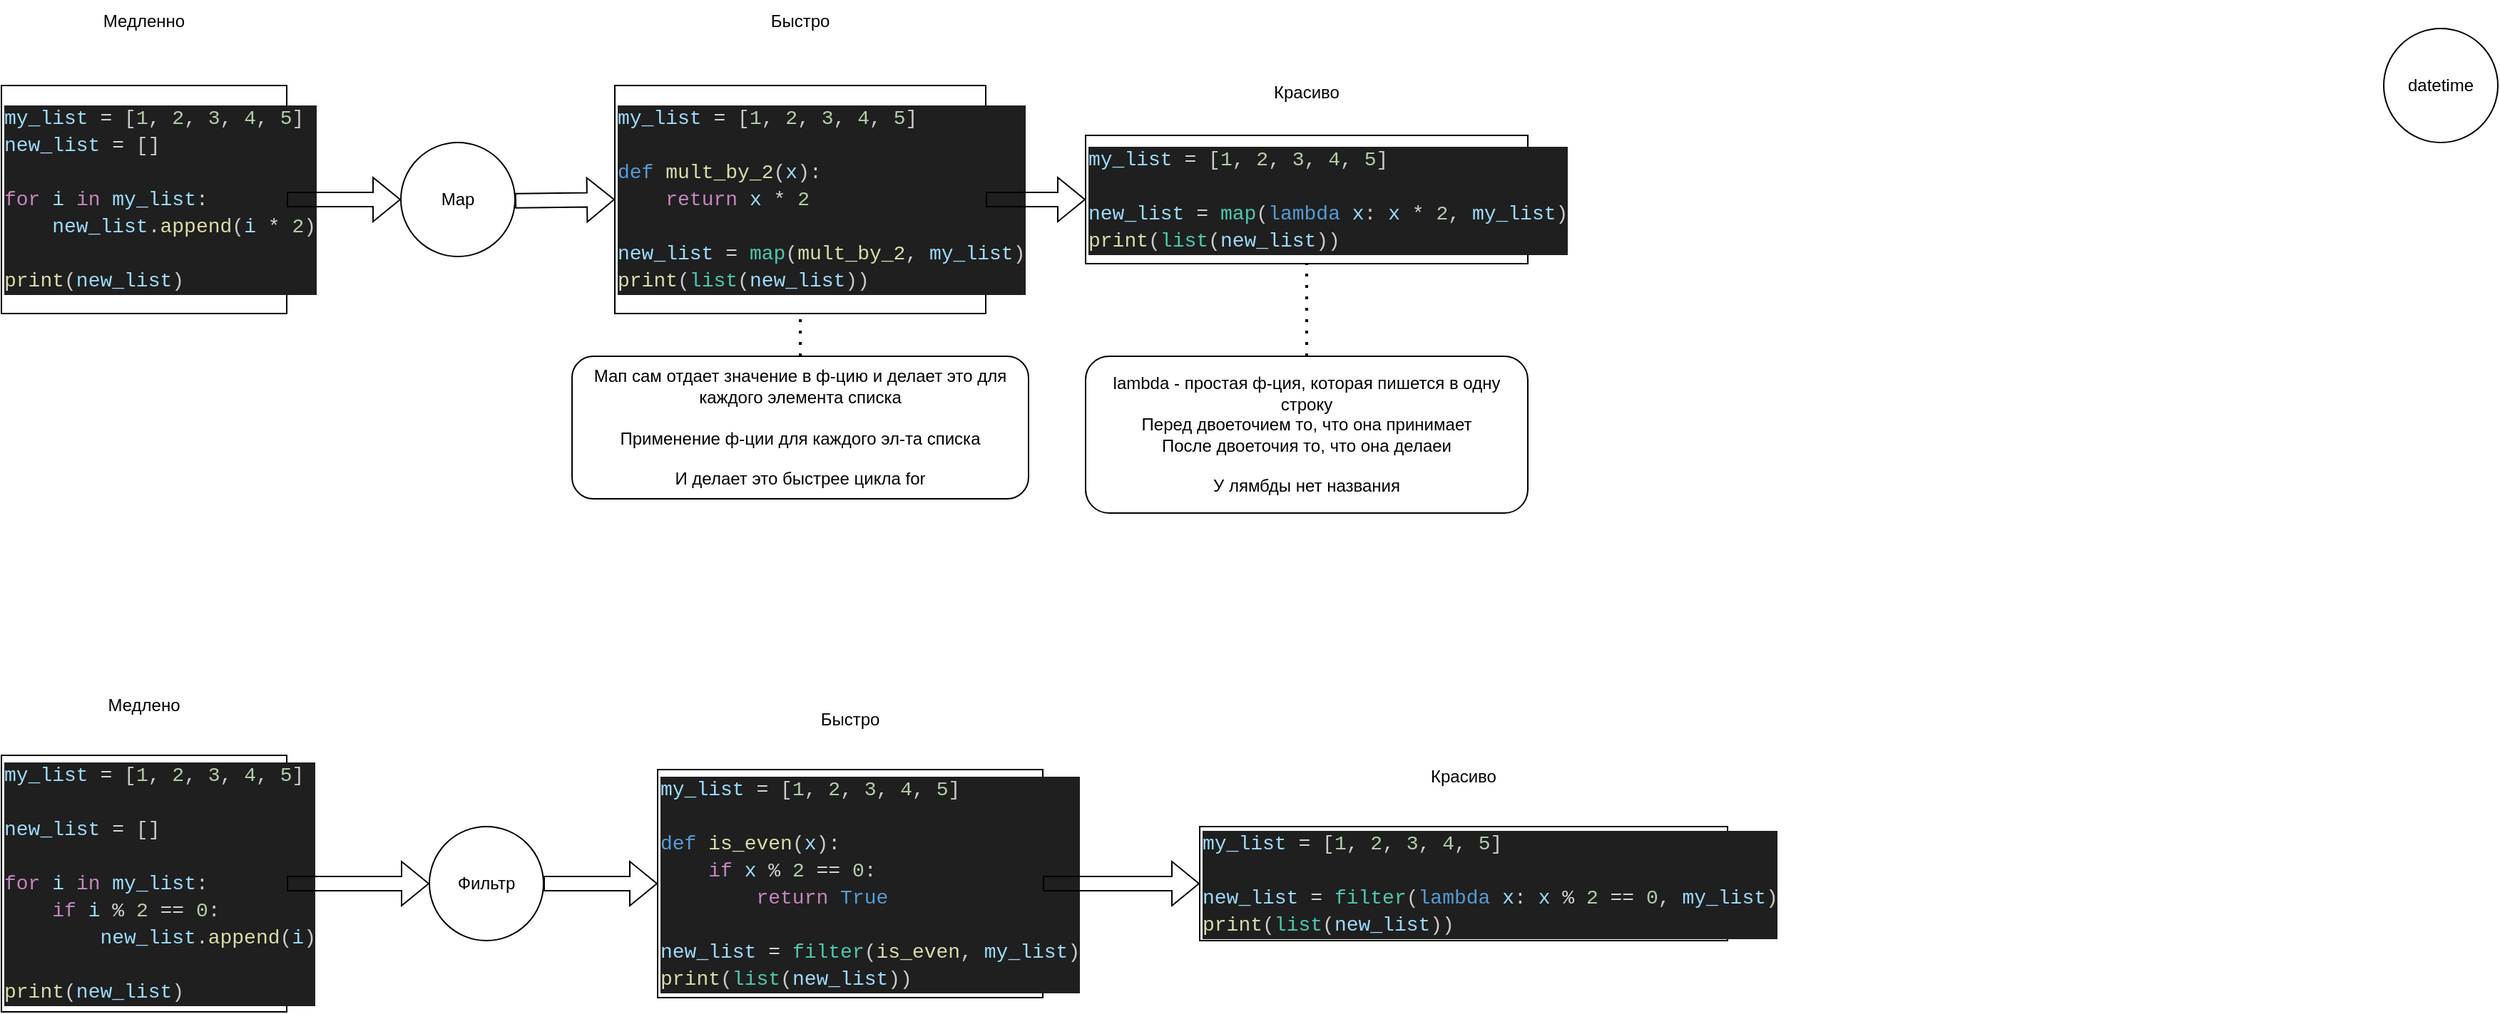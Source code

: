 <mxfile version="26.0.4">
  <diagram name="Страница — 1" id="1wJ-21scg9idzIs07e5_">
    <mxGraphModel dx="660" dy="921" grid="1" gridSize="10" guides="1" tooltips="1" connect="1" arrows="1" fold="1" page="1" pageScale="1" pageWidth="827" pageHeight="1169" math="0" shadow="0">
      <root>
        <mxCell id="0" />
        <mxCell id="1" parent="0" />
        <mxCell id="25CpnA7_afA4pTST0aY2-1" value="Map" style="ellipse;whiteSpace=wrap;html=1;aspect=fixed;" vertex="1" parent="1">
          <mxGeometry x="330" y="120" width="80" height="80" as="geometry" />
        </mxCell>
        <mxCell id="25CpnA7_afA4pTST0aY2-2" value="&lt;div style=&quot;color: rgb(204, 204, 204); background-color: rgb(31, 31, 31); font-family: Consolas, &amp;quot;Courier New&amp;quot;, monospace; font-size: 14px; line-height: 19px; white-space: pre;&quot;&gt;&lt;div&gt;&lt;span style=&quot;color: rgb(156, 220, 254);&quot;&gt;my_list&lt;/span&gt; &lt;span style=&quot;color: rgb(212, 212, 212);&quot;&gt;=&lt;/span&gt; [&lt;span style=&quot;color: rgb(181, 206, 168);&quot;&gt;1&lt;/span&gt;, &lt;span style=&quot;color: rgb(181, 206, 168);&quot;&gt;2&lt;/span&gt;, &lt;span style=&quot;color: rgb(181, 206, 168);&quot;&gt;3&lt;/span&gt;, &lt;span style=&quot;color: rgb(181, 206, 168);&quot;&gt;4&lt;/span&gt;, &lt;span style=&quot;color: rgb(181, 206, 168);&quot;&gt;5&lt;/span&gt;]&lt;/div&gt;&lt;div&gt;&lt;span style=&quot;color: rgb(156, 220, 254);&quot;&gt;new_list&lt;/span&gt; &lt;span style=&quot;color: rgb(212, 212, 212);&quot;&gt;=&lt;/span&gt; []&lt;/div&gt;&lt;br&gt;&lt;div&gt;&lt;span style=&quot;color: rgb(197, 134, 192);&quot;&gt;for&lt;/span&gt; &lt;span style=&quot;color: rgb(156, 220, 254);&quot;&gt;i&lt;/span&gt; &lt;span style=&quot;color: rgb(197, 134, 192);&quot;&gt;in&lt;/span&gt; &lt;span style=&quot;color: rgb(156, 220, 254);&quot;&gt;my_list&lt;/span&gt;:&lt;/div&gt;&lt;div&gt;&amp;nbsp; &amp;nbsp; &lt;span style=&quot;color: rgb(156, 220, 254);&quot;&gt;new_list&lt;/span&gt;.&lt;span style=&quot;color: rgb(220, 220, 170);&quot;&gt;append&lt;/span&gt;(&lt;span style=&quot;color: rgb(156, 220, 254);&quot;&gt;i&lt;/span&gt; &lt;span style=&quot;color: rgb(212, 212, 212);&quot;&gt;*&lt;/span&gt; &lt;span style=&quot;color: rgb(181, 206, 168);&quot;&gt;2&lt;/span&gt;)&lt;/div&gt;&lt;br&gt;&lt;div&gt;&lt;span style=&quot;color: rgb(220, 220, 170);&quot;&gt;print&lt;/span&gt;(&lt;span style=&quot;color: rgb(156, 220, 254);&quot;&gt;new_list&lt;/span&gt;)&lt;/div&gt;&lt;/div&gt;" style="rounded=0;whiteSpace=wrap;html=1;align=left;" vertex="1" parent="1">
          <mxGeometry x="50" y="80" width="200" height="160" as="geometry" />
        </mxCell>
        <mxCell id="25CpnA7_afA4pTST0aY2-3" value="Медленно" style="text;html=1;align=center;verticalAlign=middle;whiteSpace=wrap;rounded=0;" vertex="1" parent="1">
          <mxGeometry x="120" y="20" width="60" height="30" as="geometry" />
        </mxCell>
        <mxCell id="25CpnA7_afA4pTST0aY2-4" value="&lt;div style=&quot;color: rgb(204, 204, 204); background-color: rgb(31, 31, 31); font-family: Consolas, &amp;quot;Courier New&amp;quot;, monospace; font-size: 14px; line-height: 19px; white-space: pre;&quot;&gt;&lt;div&gt;&lt;span style=&quot;color: rgb(156, 220, 254);&quot;&gt;my_list&lt;/span&gt; &lt;span style=&quot;color: rgb(212, 212, 212);&quot;&gt;=&lt;/span&gt; [&lt;span style=&quot;color: rgb(181, 206, 168);&quot;&gt;1&lt;/span&gt;, &lt;span style=&quot;color: rgb(181, 206, 168);&quot;&gt;2&lt;/span&gt;, &lt;span style=&quot;color: rgb(181, 206, 168);&quot;&gt;3&lt;/span&gt;, &lt;span style=&quot;color: rgb(181, 206, 168);&quot;&gt;4&lt;/span&gt;, &lt;span style=&quot;color: rgb(181, 206, 168);&quot;&gt;5&lt;/span&gt;]&lt;/div&gt;&lt;br&gt;&lt;div&gt;&lt;span style=&quot;color: rgb(86, 156, 214);&quot;&gt;def&lt;/span&gt; &lt;span style=&quot;color: rgb(220, 220, 170);&quot;&gt;mult_by_2&lt;/span&gt;(&lt;span style=&quot;color: rgb(156, 220, 254);&quot;&gt;x&lt;/span&gt;): &lt;/div&gt;&lt;div&gt;&lt;span style=&quot;background-color: light-dark(rgb(31, 31, 31), rgb(210, 210, 210)); color: light-dark(rgb(204, 204, 204), rgb(62, 62, 62));&quot;&gt;&amp;nbsp; &amp;nbsp; &lt;/span&gt;&lt;span style=&quot;background-color: light-dark(rgb(31, 31, 31), rgb(210, 210, 210)); color: rgb(197, 134, 192);&quot;&gt;return&lt;/span&gt;&lt;span style=&quot;background-color: light-dark(rgb(31, 31, 31), rgb(210, 210, 210)); color: light-dark(rgb(204, 204, 204), rgb(62, 62, 62));&quot;&gt; &lt;/span&gt;&lt;span style=&quot;background-color: light-dark(rgb(31, 31, 31), rgb(210, 210, 210)); color: rgb(156, 220, 254);&quot;&gt;x&lt;/span&gt;&lt;span style=&quot;background-color: light-dark(rgb(31, 31, 31), rgb(210, 210, 210)); color: light-dark(rgb(204, 204, 204), rgb(62, 62, 62));&quot;&gt; &lt;/span&gt;&lt;span style=&quot;background-color: light-dark(rgb(31, 31, 31), rgb(210, 210, 210)); color: rgb(212, 212, 212);&quot;&gt;*&lt;/span&gt;&lt;span style=&quot;background-color: light-dark(rgb(31, 31, 31), rgb(210, 210, 210)); color: light-dark(rgb(204, 204, 204), rgb(62, 62, 62));&quot;&gt; &lt;/span&gt;&lt;span style=&quot;background-color: light-dark(rgb(31, 31, 31), rgb(210, 210, 210)); color: rgb(181, 206, 168);&quot;&gt;2&lt;/span&gt;&lt;/div&gt;&lt;br&gt;&lt;div&gt;&lt;span style=&quot;color: rgb(156, 220, 254);&quot;&gt;new_list&lt;/span&gt; &lt;span style=&quot;color: rgb(212, 212, 212);&quot;&gt;=&lt;/span&gt; &lt;span style=&quot;color: rgb(78, 201, 176);&quot;&gt;map&lt;/span&gt;(&lt;span style=&quot;color: rgb(220, 220, 170);&quot;&gt;mult_by_2&lt;/span&gt;, &lt;span style=&quot;color: rgb(156, 220, 254);&quot;&gt;my_list&lt;/span&gt;)&lt;/div&gt;&lt;div&gt;&lt;span style=&quot;color: rgb(220, 220, 170);&quot;&gt;print&lt;/span&gt;(&lt;span style=&quot;color: rgb(78, 201, 176);&quot;&gt;list&lt;/span&gt;(&lt;span style=&quot;color: rgb(156, 220, 254);&quot;&gt;new_list&lt;/span&gt;))&lt;/div&gt;&lt;/div&gt;" style="rounded=0;whiteSpace=wrap;html=1;align=left;" vertex="1" parent="1">
          <mxGeometry x="480" y="80" width="260" height="160" as="geometry" />
        </mxCell>
        <mxCell id="25CpnA7_afA4pTST0aY2-5" value="Быстро" style="text;html=1;align=center;verticalAlign=middle;whiteSpace=wrap;rounded=0;" vertex="1" parent="1">
          <mxGeometry x="580" y="20" width="60" height="30" as="geometry" />
        </mxCell>
        <mxCell id="25CpnA7_afA4pTST0aY2-6" value="" style="shape=flexArrow;endArrow=classic;html=1;rounded=0;" edge="1" parent="1" source="25CpnA7_afA4pTST0aY2-2" target="25CpnA7_afA4pTST0aY2-1">
          <mxGeometry width="50" height="50" relative="1" as="geometry">
            <mxPoint x="340" y="190" as="sourcePoint" />
            <mxPoint x="390" y="140" as="targetPoint" />
          </mxGeometry>
        </mxCell>
        <mxCell id="25CpnA7_afA4pTST0aY2-7" value="" style="shape=flexArrow;endArrow=classic;html=1;rounded=0;" edge="1" parent="1" source="25CpnA7_afA4pTST0aY2-1" target="25CpnA7_afA4pTST0aY2-4">
          <mxGeometry width="50" height="50" relative="1" as="geometry">
            <mxPoint x="340" y="190" as="sourcePoint" />
            <mxPoint x="390" y="140" as="targetPoint" />
          </mxGeometry>
        </mxCell>
        <mxCell id="25CpnA7_afA4pTST0aY2-8" value="Мап сам отдает значение в ф-цию и делает это для каждого элемента списка&lt;div&gt;&lt;br&gt;&lt;/div&gt;&lt;div&gt;Применение ф-ции для каждого эл-та списка&lt;br&gt;&lt;div&gt;&lt;br&gt;&lt;/div&gt;&lt;div&gt;И делает это быстрее цикла for&lt;/div&gt;&lt;/div&gt;" style="rounded=1;whiteSpace=wrap;html=1;" vertex="1" parent="1">
          <mxGeometry x="450" y="270" width="320" height="100" as="geometry" />
        </mxCell>
        <mxCell id="25CpnA7_afA4pTST0aY2-9" value="" style="endArrow=none;dashed=1;html=1;dashPattern=1 3;strokeWidth=2;rounded=0;" edge="1" parent="1" source="25CpnA7_afA4pTST0aY2-8" target="25CpnA7_afA4pTST0aY2-4">
          <mxGeometry width="50" height="50" relative="1" as="geometry">
            <mxPoint x="540" y="260" as="sourcePoint" />
            <mxPoint x="590" y="210" as="targetPoint" />
          </mxGeometry>
        </mxCell>
        <mxCell id="25CpnA7_afA4pTST0aY2-10" value="" style="shape=flexArrow;endArrow=classic;html=1;rounded=0;" edge="1" parent="1" source="25CpnA7_afA4pTST0aY2-4" target="25CpnA7_afA4pTST0aY2-11">
          <mxGeometry width="50" height="50" relative="1" as="geometry">
            <mxPoint x="740" y="159.5" as="sourcePoint" />
            <mxPoint x="810" y="159.5" as="targetPoint" />
          </mxGeometry>
        </mxCell>
        <mxCell id="25CpnA7_afA4pTST0aY2-11" value="&lt;div style=&quot;color: rgb(204, 204, 204); background-color: rgb(31, 31, 31); font-family: Consolas, &amp;quot;Courier New&amp;quot;, monospace; font-size: 14px; line-height: 19px; white-space: pre;&quot;&gt;&lt;div&gt;&lt;span style=&quot;background-color: light-dark(rgb(31, 31, 31), rgb(210, 210, 210)); color: rgb(156, 220, 254);&quot;&gt;my_list&lt;/span&gt;&lt;span style=&quot;background-color: light-dark(rgb(31, 31, 31), rgb(210, 210, 210)); color: light-dark(rgb(204, 204, 204), rgb(62, 62, 62));&quot;&gt; &lt;/span&gt;&lt;span style=&quot;background-color: light-dark(rgb(31, 31, 31), rgb(210, 210, 210)); color: rgb(212, 212, 212);&quot;&gt;=&lt;/span&gt;&lt;span style=&quot;background-color: light-dark(rgb(31, 31, 31), rgb(210, 210, 210)); color: light-dark(rgb(204, 204, 204), rgb(62, 62, 62));&quot;&gt; [&lt;/span&gt;&lt;span style=&quot;background-color: light-dark(rgb(31, 31, 31), rgb(210, 210, 210)); color: rgb(181, 206, 168);&quot;&gt;1&lt;/span&gt;&lt;span style=&quot;background-color: light-dark(rgb(31, 31, 31), rgb(210, 210, 210)); color: light-dark(rgb(204, 204, 204), rgb(62, 62, 62));&quot;&gt;, &lt;/span&gt;&lt;span style=&quot;background-color: light-dark(rgb(31, 31, 31), rgb(210, 210, 210)); color: rgb(181, 206, 168);&quot;&gt;2&lt;/span&gt;&lt;span style=&quot;background-color: light-dark(rgb(31, 31, 31), rgb(210, 210, 210)); color: light-dark(rgb(204, 204, 204), rgb(62, 62, 62));&quot;&gt;, &lt;/span&gt;&lt;span style=&quot;background-color: light-dark(rgb(31, 31, 31), rgb(210, 210, 210)); color: rgb(181, 206, 168);&quot;&gt;3&lt;/span&gt;&lt;span style=&quot;background-color: light-dark(rgb(31, 31, 31), rgb(210, 210, 210)); color: light-dark(rgb(204, 204, 204), rgb(62, 62, 62));&quot;&gt;, &lt;/span&gt;&lt;span style=&quot;background-color: light-dark(rgb(31, 31, 31), rgb(210, 210, 210)); color: rgb(181, 206, 168);&quot;&gt;4&lt;/span&gt;&lt;span style=&quot;background-color: light-dark(rgb(31, 31, 31), rgb(210, 210, 210)); color: light-dark(rgb(204, 204, 204), rgb(62, 62, 62));&quot;&gt;, &lt;/span&gt;&lt;span style=&quot;background-color: light-dark(rgb(31, 31, 31), rgb(210, 210, 210)); color: rgb(181, 206, 168);&quot;&gt;5&lt;/span&gt;&lt;span style=&quot;background-color: light-dark(rgb(31, 31, 31), rgb(210, 210, 210)); color: light-dark(rgb(204, 204, 204), rgb(62, 62, 62));&quot;&gt;]&lt;/span&gt;&lt;/div&gt;&lt;br&gt;&lt;div&gt;&lt;span style=&quot;color: rgb(156, 220, 254);&quot;&gt;new_list&lt;/span&gt; &lt;span style=&quot;color: rgb(212, 212, 212);&quot;&gt;=&lt;/span&gt; &lt;span style=&quot;color: rgb(78, 201, 176);&quot;&gt;map&lt;/span&gt;(&lt;span style=&quot;color: rgb(86, 156, 214);&quot;&gt;lambda&lt;/span&gt; &lt;span style=&quot;color: rgb(156, 220, 254);&quot;&gt;x&lt;/span&gt;: &lt;span style=&quot;color: rgb(156, 220, 254);&quot;&gt;x&lt;/span&gt; &lt;span style=&quot;color: rgb(212, 212, 212);&quot;&gt;*&lt;/span&gt; &lt;span style=&quot;color: rgb(181, 206, 168);&quot;&gt;2&lt;/span&gt;, &lt;span style=&quot;color: rgb(156, 220, 254);&quot;&gt;my_list&lt;/span&gt;)&lt;/div&gt;&lt;div&gt;&lt;span style=&quot;color: rgb(220, 220, 170);&quot;&gt;print&lt;/span&gt;(&lt;span style=&quot;color: rgb(78, 201, 176);&quot;&gt;list&lt;/span&gt;(&lt;span style=&quot;color: rgb(156, 220, 254);&quot;&gt;new_list&lt;/span&gt;))&lt;/div&gt;&lt;/div&gt;" style="rounded=0;whiteSpace=wrap;html=1;align=left;" vertex="1" parent="1">
          <mxGeometry x="810" y="115" width="310" height="90" as="geometry" />
        </mxCell>
        <mxCell id="25CpnA7_afA4pTST0aY2-15" value="lambda - простая ф-ция, которая пишется в одну строку&lt;div&gt;Перед двоеточием то, что она принимает&lt;/div&gt;&lt;div&gt;После двоеточия то, что она делаеи&lt;/div&gt;&lt;div&gt;&lt;br&gt;&lt;/div&gt;&lt;div&gt;У лямбды нет названия&lt;/div&gt;" style="rounded=1;whiteSpace=wrap;html=1;" vertex="1" parent="1">
          <mxGeometry x="810" y="270" width="310" height="110" as="geometry" />
        </mxCell>
        <mxCell id="25CpnA7_afA4pTST0aY2-16" value="" style="endArrow=none;dashed=1;html=1;dashPattern=1 3;strokeWidth=2;rounded=0;" edge="1" parent="1" source="25CpnA7_afA4pTST0aY2-15" target="25CpnA7_afA4pTST0aY2-11">
          <mxGeometry width="50" height="50" relative="1" as="geometry">
            <mxPoint x="800" y="270" as="sourcePoint" />
            <mxPoint x="850" y="220" as="targetPoint" />
          </mxGeometry>
        </mxCell>
        <mxCell id="25CpnA7_afA4pTST0aY2-17" value="Красиво" style="text;html=1;align=center;verticalAlign=middle;whiteSpace=wrap;rounded=0;" vertex="1" parent="1">
          <mxGeometry x="935" y="70" width="60" height="30" as="geometry" />
        </mxCell>
        <mxCell id="25CpnA7_afA4pTST0aY2-18" value="&lt;div style=&quot;color: rgb(204, 204, 204); background-color: rgb(31, 31, 31); font-family: Consolas, &amp;quot;Courier New&amp;quot;, monospace; font-size: 14px; line-height: 19px; white-space: pre;&quot;&gt;&lt;div&gt;&lt;span style=&quot;color: #9cdcfe;&quot;&gt;my_list&lt;/span&gt; &lt;span style=&quot;color: #d4d4d4;&quot;&gt;=&lt;/span&gt; [&lt;span style=&quot;color: #b5cea8;&quot;&gt;1&lt;/span&gt;, &lt;span style=&quot;color: #b5cea8;&quot;&gt;2&lt;/span&gt;, &lt;span style=&quot;color: #b5cea8;&quot;&gt;3&lt;/span&gt;, &lt;span style=&quot;color: #b5cea8;&quot;&gt;4&lt;/span&gt;, &lt;span style=&quot;color: #b5cea8;&quot;&gt;5&lt;/span&gt;]&lt;/div&gt;&lt;br&gt;&lt;div&gt;&lt;span style=&quot;color: #9cdcfe;&quot;&gt;new_list&lt;/span&gt; &lt;span style=&quot;color: #d4d4d4;&quot;&gt;=&lt;/span&gt; []&lt;/div&gt;&lt;br&gt;&lt;div&gt;&lt;span style=&quot;color: #c586c0;&quot;&gt;for&lt;/span&gt; &lt;span style=&quot;color: #9cdcfe;&quot;&gt;i&lt;/span&gt; &lt;span style=&quot;color: #c586c0;&quot;&gt;in&lt;/span&gt; &lt;span style=&quot;color: #9cdcfe;&quot;&gt;my_list&lt;/span&gt;:&lt;/div&gt;&lt;div&gt;&amp;nbsp; &amp;nbsp; &lt;span style=&quot;color: #c586c0;&quot;&gt;if&lt;/span&gt; &lt;span style=&quot;color: #9cdcfe;&quot;&gt;i&lt;/span&gt; &lt;span style=&quot;color: #d4d4d4;&quot;&gt;%&lt;/span&gt; &lt;span style=&quot;color: #b5cea8;&quot;&gt;2&lt;/span&gt; &lt;span style=&quot;color: #d4d4d4;&quot;&gt;==&lt;/span&gt; &lt;span style=&quot;color: #b5cea8;&quot;&gt;0&lt;/span&gt;:&lt;/div&gt;&lt;div&gt;&amp;nbsp; &amp;nbsp; &amp;nbsp; &amp;nbsp; &lt;span style=&quot;color: #9cdcfe;&quot;&gt;new_list&lt;/span&gt;.&lt;span style=&quot;color: #dcdcaa;&quot;&gt;append&lt;/span&gt;(&lt;span style=&quot;color: #9cdcfe;&quot;&gt;i&lt;/span&gt;)&lt;/div&gt;&lt;br&gt;&lt;div&gt;&lt;span style=&quot;color: #dcdcaa;&quot;&gt;print&lt;/span&gt;(&lt;span style=&quot;color: #9cdcfe;&quot;&gt;new_list&lt;/span&gt;)&lt;/div&gt;&lt;/div&gt;" style="rounded=0;whiteSpace=wrap;html=1;align=left;" vertex="1" parent="1">
          <mxGeometry x="50" y="550" width="200" height="180" as="geometry" />
        </mxCell>
        <mxCell id="25CpnA7_afA4pTST0aY2-19" value="Медлено" style="text;html=1;align=center;verticalAlign=middle;whiteSpace=wrap;rounded=0;" vertex="1" parent="1">
          <mxGeometry x="120" y="500" width="60" height="30" as="geometry" />
        </mxCell>
        <mxCell id="25CpnA7_afA4pTST0aY2-20" value="Фильтр" style="ellipse;whiteSpace=wrap;html=1;aspect=fixed;" vertex="1" parent="1">
          <mxGeometry x="350" y="600" width="80" height="80" as="geometry" />
        </mxCell>
        <mxCell id="25CpnA7_afA4pTST0aY2-21" value="" style="shape=flexArrow;endArrow=classic;html=1;rounded=0;" edge="1" parent="1" source="25CpnA7_afA4pTST0aY2-18" target="25CpnA7_afA4pTST0aY2-20">
          <mxGeometry width="50" height="50" relative="1" as="geometry">
            <mxPoint x="290" y="630" as="sourcePoint" />
            <mxPoint x="340" y="580" as="targetPoint" />
          </mxGeometry>
        </mxCell>
        <mxCell id="25CpnA7_afA4pTST0aY2-22" value="" style="shape=flexArrow;endArrow=classic;html=1;rounded=0;" edge="1" parent="1" source="25CpnA7_afA4pTST0aY2-20" target="25CpnA7_afA4pTST0aY2-23">
          <mxGeometry width="50" height="50" relative="1" as="geometry">
            <mxPoint x="450" y="650" as="sourcePoint" />
            <mxPoint x="500" y="600" as="targetPoint" />
          </mxGeometry>
        </mxCell>
        <mxCell id="25CpnA7_afA4pTST0aY2-23" value="&lt;div style=&quot;color: rgb(204, 204, 204); background-color: rgb(31, 31, 31); font-family: Consolas, &amp;quot;Courier New&amp;quot;, monospace; font-size: 14px; line-height: 19px; white-space: pre;&quot;&gt;&lt;div&gt;&lt;span style=&quot;color: #9cdcfe;&quot;&gt;my_list&lt;/span&gt; &lt;span style=&quot;color: #d4d4d4;&quot;&gt;=&lt;/span&gt; [&lt;span style=&quot;color: #b5cea8;&quot;&gt;1&lt;/span&gt;, &lt;span style=&quot;color: #b5cea8;&quot;&gt;2&lt;/span&gt;, &lt;span style=&quot;color: #b5cea8;&quot;&gt;3&lt;/span&gt;, &lt;span style=&quot;color: #b5cea8;&quot;&gt;4&lt;/span&gt;, &lt;span style=&quot;color: #b5cea8;&quot;&gt;5&lt;/span&gt;]&lt;/div&gt;&lt;br&gt;&lt;div&gt;&lt;span style=&quot;color: #569cd6;&quot;&gt;def&lt;/span&gt; &lt;span style=&quot;color: #dcdcaa;&quot;&gt;is_even&lt;/span&gt;(&lt;span style=&quot;color: #9cdcfe;&quot;&gt;x&lt;/span&gt;):&lt;/div&gt;&lt;div&gt;&amp;nbsp; &amp;nbsp; &lt;span style=&quot;color: #c586c0;&quot;&gt;if&lt;/span&gt; &lt;span style=&quot;color: #9cdcfe;&quot;&gt;x&lt;/span&gt; &lt;span style=&quot;color: #d4d4d4;&quot;&gt;%&lt;/span&gt; &lt;span style=&quot;color: #b5cea8;&quot;&gt;2&lt;/span&gt; &lt;span style=&quot;color: #d4d4d4;&quot;&gt;==&lt;/span&gt; &lt;span style=&quot;color: #b5cea8;&quot;&gt;0&lt;/span&gt;:&lt;/div&gt;&lt;div&gt;&amp;nbsp; &amp;nbsp; &amp;nbsp; &amp;nbsp; &lt;span style=&quot;color: #c586c0;&quot;&gt;return&lt;/span&gt; &lt;span style=&quot;color: #569cd6;&quot;&gt;True&lt;/span&gt;&lt;/div&gt;&lt;div&gt;&amp;nbsp; &amp;nbsp; &lt;/div&gt;&lt;div&gt;&lt;span style=&quot;color: #9cdcfe;&quot;&gt;new_list&lt;/span&gt; &lt;span style=&quot;color: #d4d4d4;&quot;&gt;=&lt;/span&gt; &lt;span style=&quot;color: #4ec9b0;&quot;&gt;filter&lt;/span&gt;(&lt;span style=&quot;color: #dcdcaa;&quot;&gt;is_even&lt;/span&gt;, &lt;span style=&quot;color: #9cdcfe;&quot;&gt;my_list&lt;/span&gt;)&lt;/div&gt;&lt;div&gt;&lt;span style=&quot;color: #dcdcaa;&quot;&gt;print&lt;/span&gt;(&lt;span style=&quot;color: #4ec9b0;&quot;&gt;list&lt;/span&gt;(&lt;span style=&quot;color: #9cdcfe;&quot;&gt;new_list&lt;/span&gt;))&lt;/div&gt;&lt;/div&gt;" style="rounded=0;whiteSpace=wrap;html=1;align=left;" vertex="1" parent="1">
          <mxGeometry x="510" y="560" width="270" height="160" as="geometry" />
        </mxCell>
        <mxCell id="25CpnA7_afA4pTST0aY2-24" value="Быстро" style="text;html=1;align=center;verticalAlign=middle;whiteSpace=wrap;rounded=0;" vertex="1" parent="1">
          <mxGeometry x="615" y="510" width="60" height="30" as="geometry" />
        </mxCell>
        <mxCell id="25CpnA7_afA4pTST0aY2-25" value="&lt;div style=&quot;color: rgb(204, 204, 204); background-color: rgb(31, 31, 31); font-family: Consolas, &amp;quot;Courier New&amp;quot;, monospace; font-size: 14px; line-height: 19px; white-space: pre;&quot;&gt;&lt;div&gt;&lt;span style=&quot;color: #9cdcfe;&quot;&gt;my_list&lt;/span&gt; &lt;span style=&quot;color: #d4d4d4;&quot;&gt;=&lt;/span&gt; [&lt;span style=&quot;color: #b5cea8;&quot;&gt;1&lt;/span&gt;, &lt;span style=&quot;color: #b5cea8;&quot;&gt;2&lt;/span&gt;, &lt;span style=&quot;color: #b5cea8;&quot;&gt;3&lt;/span&gt;, &lt;span style=&quot;color: #b5cea8;&quot;&gt;4&lt;/span&gt;, &lt;span style=&quot;color: #b5cea8;&quot;&gt;5&lt;/span&gt;]&lt;/div&gt;&lt;br&gt;&lt;div&gt;&lt;span style=&quot;color: #9cdcfe;&quot;&gt;new_list&lt;/span&gt; &lt;span style=&quot;color: #d4d4d4;&quot;&gt;=&lt;/span&gt; &lt;span style=&quot;color: #4ec9b0;&quot;&gt;filter&lt;/span&gt;(&lt;span style=&quot;color: #569cd6;&quot;&gt;lambda&lt;/span&gt; &lt;span style=&quot;color: #9cdcfe;&quot;&gt;x&lt;/span&gt;: &lt;span style=&quot;color: #9cdcfe;&quot;&gt;x&lt;/span&gt; &lt;span style=&quot;color: #d4d4d4;&quot;&gt;%&lt;/span&gt; &lt;span style=&quot;color: #b5cea8;&quot;&gt;2&lt;/span&gt; &lt;span style=&quot;color: #d4d4d4;&quot;&gt;==&lt;/span&gt; &lt;span style=&quot;color: #b5cea8;&quot;&gt;0&lt;/span&gt;, &lt;span style=&quot;color: #9cdcfe;&quot;&gt;my_list&lt;/span&gt;)&lt;/div&gt;&lt;div&gt;&lt;span style=&quot;color: #dcdcaa;&quot;&gt;print&lt;/span&gt;(&lt;span style=&quot;color: #4ec9b0;&quot;&gt;list&lt;/span&gt;(&lt;span style=&quot;color: #9cdcfe;&quot;&gt;new_list&lt;/span&gt;))&lt;/div&gt;&lt;/div&gt;" style="rounded=0;whiteSpace=wrap;html=1;align=left;" vertex="1" parent="1">
          <mxGeometry x="890" y="600" width="370" height="80" as="geometry" />
        </mxCell>
        <mxCell id="25CpnA7_afA4pTST0aY2-26" value="" style="shape=flexArrow;endArrow=classic;html=1;rounded=0;" edge="1" parent="1" source="25CpnA7_afA4pTST0aY2-23" target="25CpnA7_afA4pTST0aY2-25">
          <mxGeometry width="50" height="50" relative="1" as="geometry">
            <mxPoint x="890" y="620" as="sourcePoint" />
            <mxPoint x="940" y="570" as="targetPoint" />
          </mxGeometry>
        </mxCell>
        <mxCell id="25CpnA7_afA4pTST0aY2-27" value="Красиво" style="text;html=1;align=center;verticalAlign=middle;whiteSpace=wrap;rounded=0;" vertex="1" parent="1">
          <mxGeometry x="1045" y="550" width="60" height="30" as="geometry" />
        </mxCell>
        <mxCell id="25CpnA7_afA4pTST0aY2-28" value="datetime" style="ellipse;whiteSpace=wrap;html=1;aspect=fixed;" vertex="1" parent="1">
          <mxGeometry x="1720" y="40" width="80" height="80" as="geometry" />
        </mxCell>
      </root>
    </mxGraphModel>
  </diagram>
</mxfile>
